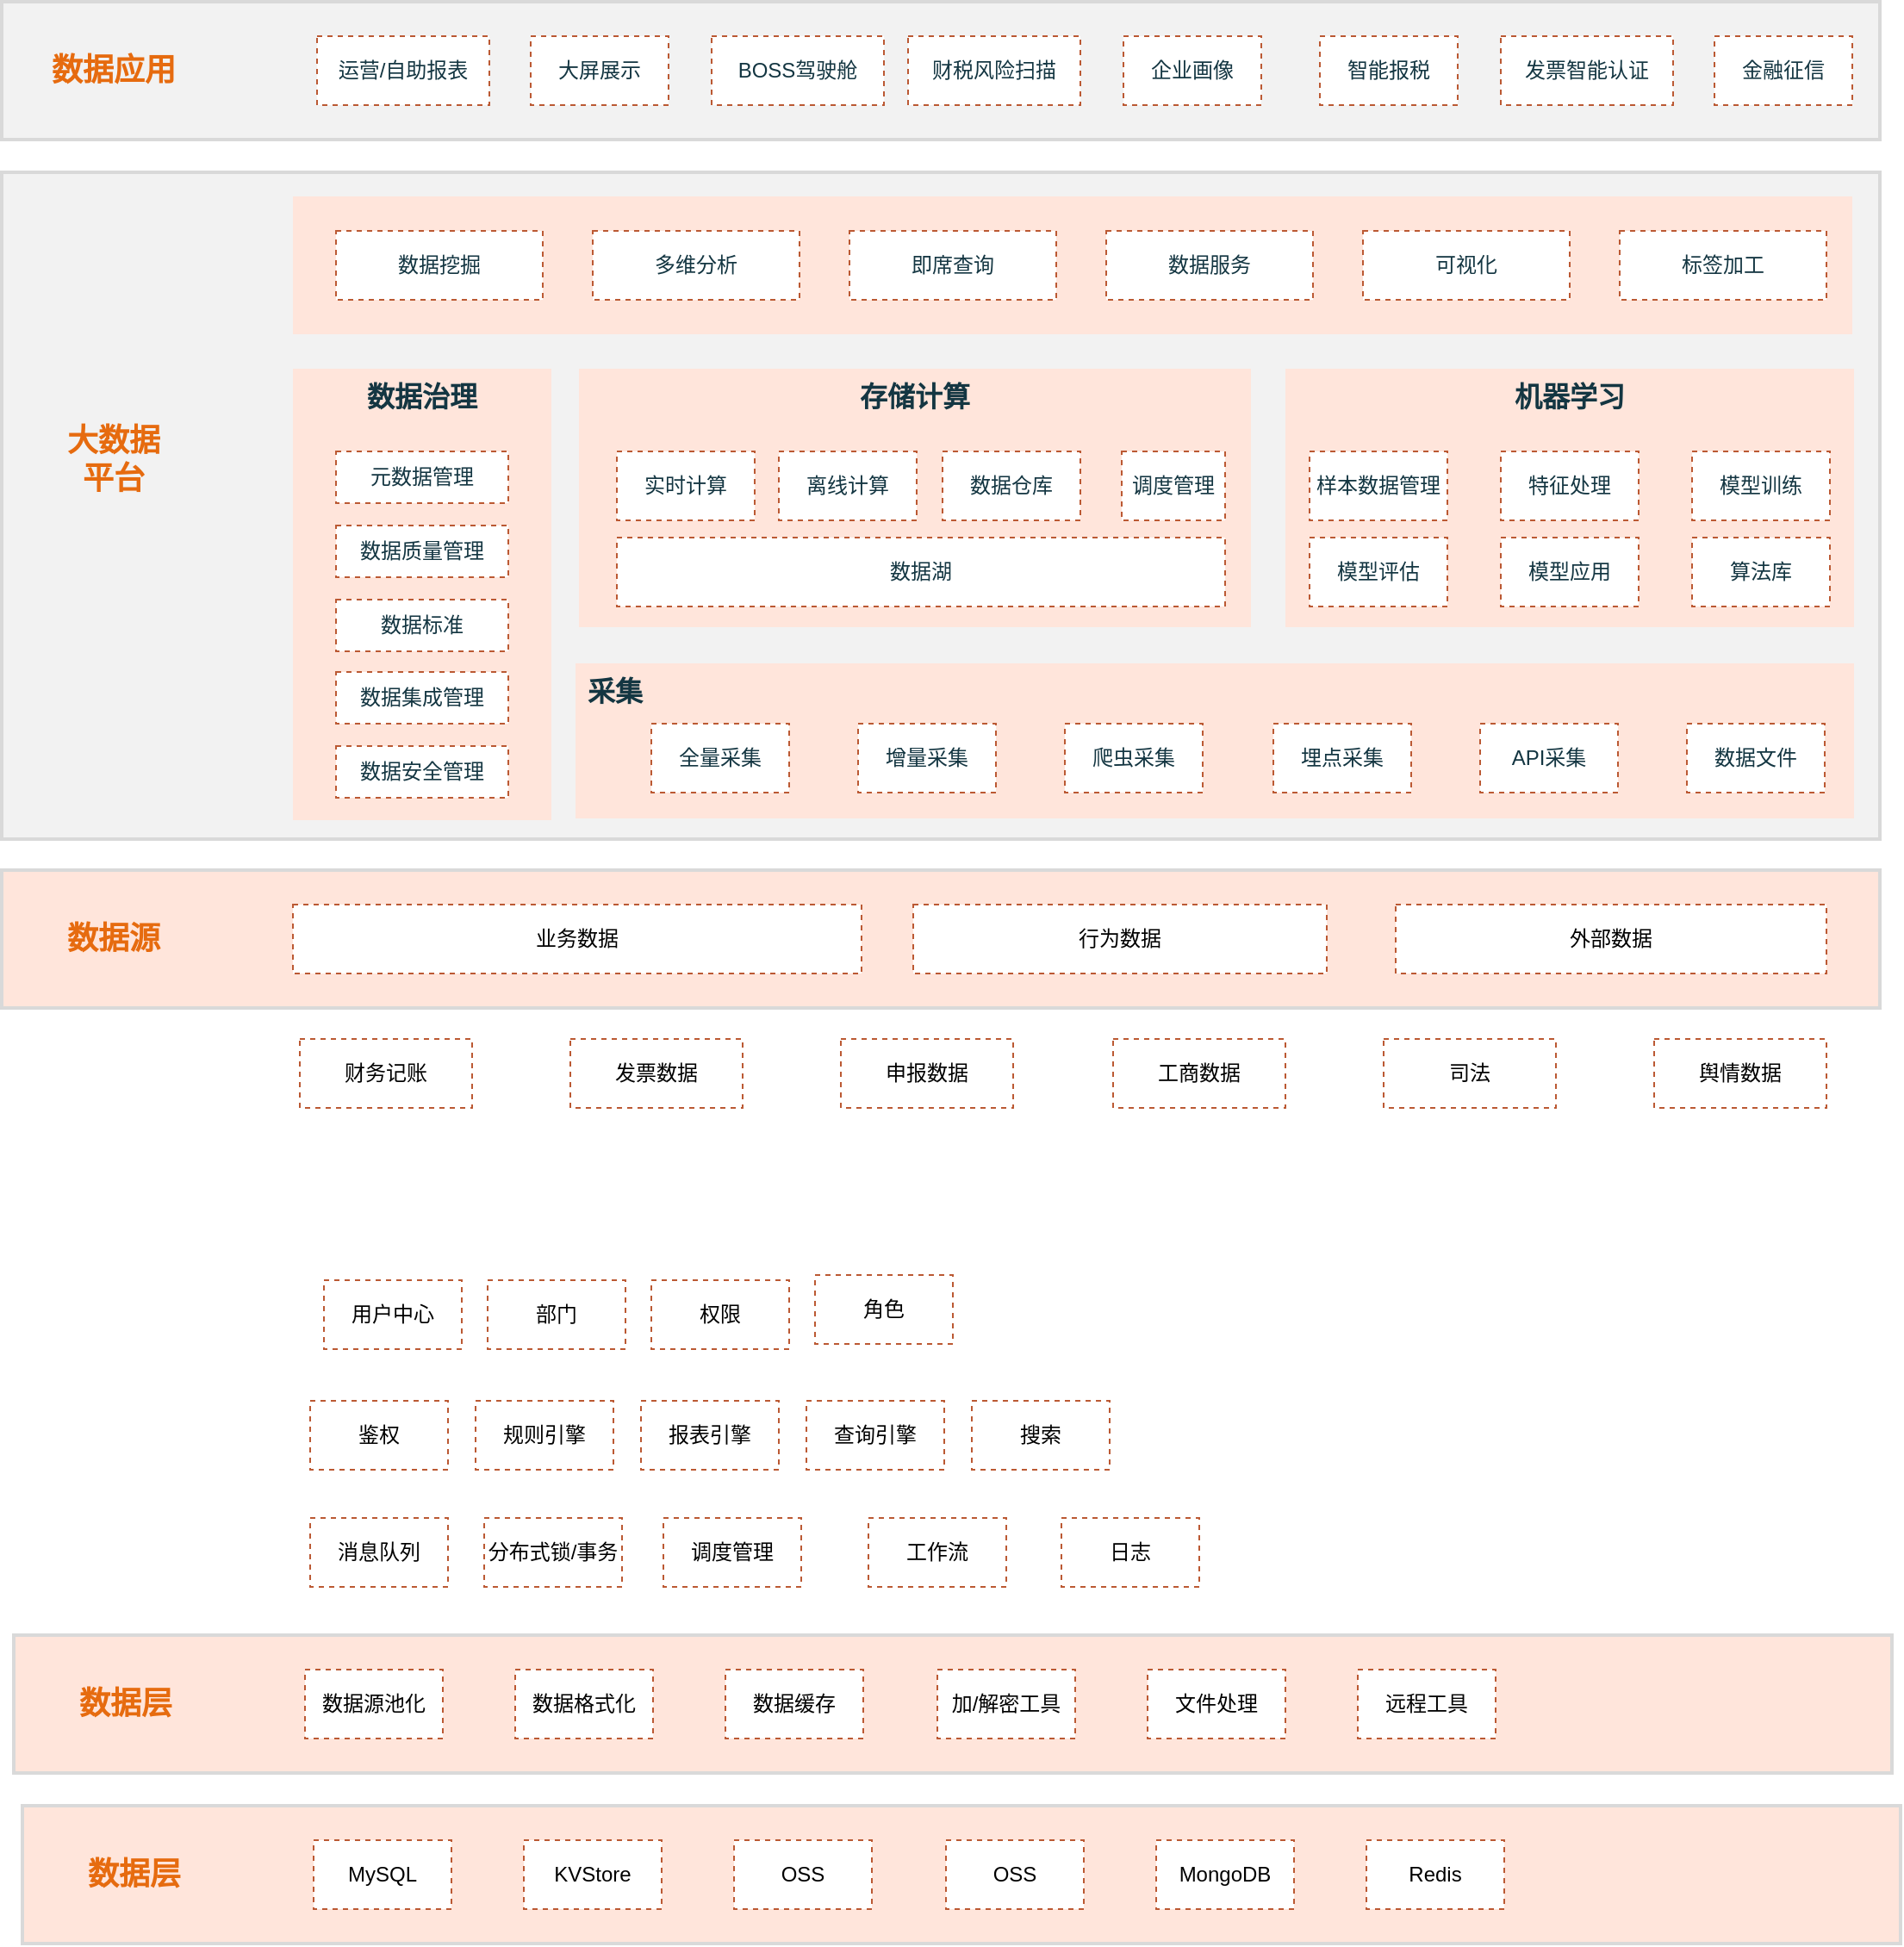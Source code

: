 <mxfile version="16.2.2" type="github">
  <diagram id="H7_tCYUHHZJKz_Q6d8IM" name="第 1 页">
    <mxGraphModel dx="1329" dy="681" grid="0" gridSize="10" guides="1" tooltips="1" connect="1" arrows="1" fold="1" page="0" pageScale="1" pageWidth="827" pageHeight="1169" background="none" math="0" shadow="0">
      <root>
        <mxCell id="0" />
        <mxCell id="1" parent="0" />
        <mxCell id="ndFSLWlLieNPHFFfm7gC-62" value="" style="whiteSpace=wrap;html=1;fontSize=18;fontStyle=1;strokeWidth=2;fillColor=#F2F2F2;strokeColor=#D9D9D9;" vertex="1" parent="1">
          <mxGeometry x="71" y="286" width="1090" height="80" as="geometry" />
        </mxCell>
        <mxCell id="ndFSLWlLieNPHFFfm7gC-60" value="" style="whiteSpace=wrap;html=1;fontSize=18;fontStyle=1;strokeWidth=2;fillColor=#F2F2F2;strokeColor=#D9D9D9;" vertex="1" parent="1">
          <mxGeometry x="71" y="385" width="1090" height="387" as="geometry" />
        </mxCell>
        <mxCell id="ndFSLWlLieNPHFFfm7gC-61" value="" style="whiteSpace=wrap;html=1;align=center;verticalAlign=top;fontSize=16;fontStyle=1;fillColor=#FFE5DB;strokeColor=none;fontColor=#143642;" vertex="1" parent="1">
          <mxGeometry x="240" y="399" width="905" height="80" as="geometry" />
        </mxCell>
        <mxCell id="ndFSLWlLieNPHFFfm7gC-51" value="" style="whiteSpace=wrap;html=1;fillColor=#FFE5DB;strokeColor=#D9D9D9;fontSize=18;fontStyle=1;fontColor=#143642;strokeWidth=2;" vertex="1" parent="1">
          <mxGeometry x="71" y="790" width="1090" height="80" as="geometry" />
        </mxCell>
        <mxCell id="ndFSLWlLieNPHFFfm7gC-1" value="数据源" style="whiteSpace=wrap;html=1;fillColor=none;strokeColor=none;fontSize=18;fontStyle=1;fontColor=#E66B0F;" vertex="1" parent="1">
          <mxGeometry x="76" y="810" width="120" height="40" as="geometry" />
        </mxCell>
        <mxCell id="ndFSLWlLieNPHFFfm7gC-3" value="业务数据" style="whiteSpace=wrap;html=1;strokeColor=#BB5933;dashed=1;" vertex="1" parent="1">
          <mxGeometry x="240" y="810" width="330" height="40" as="geometry" />
        </mxCell>
        <mxCell id="ndFSLWlLieNPHFFfm7gC-4" value="行为数据" style="whiteSpace=wrap;html=1;strokeColor=#BB5933;dashed=1;" vertex="1" parent="1">
          <mxGeometry x="600" y="810" width="240" height="40" as="geometry" />
        </mxCell>
        <mxCell id="ndFSLWlLieNPHFFfm7gC-5" value="外部数据" style="whiteSpace=wrap;html=1;strokeColor=#BB5933;dashed=1;" vertex="1" parent="1">
          <mxGeometry x="880" y="810" width="250" height="40" as="geometry" />
        </mxCell>
        <mxCell id="ndFSLWlLieNPHFFfm7gC-6" value="&lt;b&gt;&lt;font style=&quot;font-size: 16px&quot;&gt;采集&lt;/font&gt;&lt;/b&gt;" style="whiteSpace=wrap;html=1;align=left;verticalAlign=top;spacingLeft=5;spacingBottom=0;spacingRight=0;spacingTop=0;fillColor=#FFE5DB;strokeColor=none;fontColor=#143642;" vertex="1" parent="1">
          <mxGeometry x="404" y="670" width="742" height="90" as="geometry" />
        </mxCell>
        <mxCell id="ndFSLWlLieNPHFFfm7gC-7" value="全量采集" style="whiteSpace=wrap;html=1;fillColor=#FFFFFF;strokeColor=#BB5933;fontColor=#143642;dashed=1;" vertex="1" parent="1">
          <mxGeometry x="448" y="705" width="80" height="40" as="geometry" />
        </mxCell>
        <mxCell id="ndFSLWlLieNPHFFfm7gC-8" value="增量采集" style="whiteSpace=wrap;html=1;fillColor=#FFFFFF;strokeColor=#BB5933;fontColor=#143642;dashed=1;" vertex="1" parent="1">
          <mxGeometry x="568" y="705" width="80" height="40" as="geometry" />
        </mxCell>
        <mxCell id="ndFSLWlLieNPHFFfm7gC-9" value="爬虫采集" style="whiteSpace=wrap;html=1;fillColor=#FFFFFF;strokeColor=#BB5933;fontColor=#143642;dashed=1;" vertex="1" parent="1">
          <mxGeometry x="688" y="705" width="80" height="40" as="geometry" />
        </mxCell>
        <mxCell id="ndFSLWlLieNPHFFfm7gC-11" value="埋点采集" style="whiteSpace=wrap;html=1;fillColor=#FFFFFF;strokeColor=#BB5933;fontColor=#143642;dashed=1;" vertex="1" parent="1">
          <mxGeometry x="809" y="705" width="80" height="40" as="geometry" />
        </mxCell>
        <mxCell id="ndFSLWlLieNPHFFfm7gC-12" value="存储计算" style="whiteSpace=wrap;html=1;verticalAlign=top;fontSize=16;align=center;fontStyle=1;fillColor=#FFE5DB;strokeColor=none;fontColor=#143642;" vertex="1" parent="1">
          <mxGeometry x="406" y="499" width="390" height="150" as="geometry" />
        </mxCell>
        <mxCell id="ndFSLWlLieNPHFFfm7gC-13" value="实时计算" style="whiteSpace=wrap;html=1;fillColor=#FFFFFF;strokeColor=#BB5933;fontColor=#143642;dashed=1;" vertex="1" parent="1">
          <mxGeometry x="428" y="547" width="80" height="40" as="geometry" />
        </mxCell>
        <mxCell id="ndFSLWlLieNPHFFfm7gC-14" value="离线计算" style="whiteSpace=wrap;html=1;fillColor=#FFFFFF;strokeColor=#BB5933;fontColor=#143642;dashed=1;" vertex="1" parent="1">
          <mxGeometry x="522" y="547" width="80" height="40" as="geometry" />
        </mxCell>
        <mxCell id="ndFSLWlLieNPHFFfm7gC-15" value="数据仓库" style="whiteSpace=wrap;html=1;fillColor=#FFFFFF;strokeColor=#BB5933;fontColor=#143642;dashed=1;" vertex="1" parent="1">
          <mxGeometry x="617" y="547" width="80" height="40" as="geometry" />
        </mxCell>
        <mxCell id="ndFSLWlLieNPHFFfm7gC-16" value="调度管理" style="whiteSpace=wrap;html=1;fillColor=#FFFFFF;strokeColor=#BB5933;fontColor=#143642;dashed=1;" vertex="1" parent="1">
          <mxGeometry x="721" y="547" width="60" height="40" as="geometry" />
        </mxCell>
        <mxCell id="ndFSLWlLieNPHFFfm7gC-17" value="数据湖" style="whiteSpace=wrap;html=1;fillColor=#FFFFFF;strokeColor=#BB5933;fontColor=#143642;dashed=1;" vertex="1" parent="1">
          <mxGeometry x="428" y="597" width="353" height="40" as="geometry" />
        </mxCell>
        <mxCell id="ndFSLWlLieNPHFFfm7gC-18" value="机器学习" style="whiteSpace=wrap;html=1;verticalAlign=top;fontSize=16;fontStyle=1;fillColor=#FFE5DB;strokeColor=none;fontColor=#143642;" vertex="1" parent="1">
          <mxGeometry x="816" y="499" width="330" height="150" as="geometry" />
        </mxCell>
        <mxCell id="ndFSLWlLieNPHFFfm7gC-19" value="即席查询" style="whiteSpace=wrap;html=1;fillColor=#FFFFFF;strokeColor=#BB5933;fontColor=#143642;dashed=1;" vertex="1" parent="1">
          <mxGeometry x="563" y="419" width="120" height="40" as="geometry" />
        </mxCell>
        <mxCell id="ndFSLWlLieNPHFFfm7gC-20" value="多维分析" style="whiteSpace=wrap;html=1;fillColor=#FFFFFF;strokeColor=#BB5933;fontColor=#143642;dashed=1;" vertex="1" parent="1">
          <mxGeometry x="414" y="419" width="120" height="40" as="geometry" />
        </mxCell>
        <mxCell id="ndFSLWlLieNPHFFfm7gC-21" value="数据服务" style="whiteSpace=wrap;html=1;fillColor=#FFFFFF;strokeColor=#BB5933;fontColor=#143642;dashed=1;" vertex="1" parent="1">
          <mxGeometry x="712" y="419" width="120" height="40" as="geometry" />
        </mxCell>
        <mxCell id="ndFSLWlLieNPHFFfm7gC-22" value="算法库" style="whiteSpace=wrap;html=1;fillColor=#FFFFFF;strokeColor=#BB5933;fontColor=#143642;dashed=1;" vertex="1" parent="1">
          <mxGeometry x="1052" y="597" width="80" height="40" as="geometry" />
        </mxCell>
        <mxCell id="ndFSLWlLieNPHFFfm7gC-23" value="模型训练" style="whiteSpace=wrap;html=1;fillColor=#FFFFFF;strokeColor=#BB5933;fontColor=#143642;dashed=1;" vertex="1" parent="1">
          <mxGeometry x="1052" y="547" width="80" height="40" as="geometry" />
        </mxCell>
        <mxCell id="ndFSLWlLieNPHFFfm7gC-24" value="模型应用" style="whiteSpace=wrap;html=1;fillColor=#FFFFFF;strokeColor=#BB5933;fontColor=#143642;dashed=1;" vertex="1" parent="1">
          <mxGeometry x="941" y="597" width="80" height="40" as="geometry" />
        </mxCell>
        <mxCell id="ndFSLWlLieNPHFFfm7gC-25" value="模型评估" style="whiteSpace=wrap;html=1;fillColor=#FFFFFF;strokeColor=#BB5933;fontColor=#143642;dashed=1;" vertex="1" parent="1">
          <mxGeometry x="830" y="597" width="80" height="40" as="geometry" />
        </mxCell>
        <mxCell id="ndFSLWlLieNPHFFfm7gC-28" value="样本数据管理" style="whiteSpace=wrap;html=1;fillColor=#FFFFFF;strokeColor=#BB5933;fontColor=#143642;dashed=1;" vertex="1" parent="1">
          <mxGeometry x="830" y="547" width="80" height="40" as="geometry" />
        </mxCell>
        <mxCell id="ndFSLWlLieNPHFFfm7gC-29" value="特征处理" style="whiteSpace=wrap;html=1;fillColor=#FFFFFF;strokeColor=#BB5933;fontColor=#143642;dashed=1;" vertex="1" parent="1">
          <mxGeometry x="941" y="547" width="80" height="40" as="geometry" />
        </mxCell>
        <mxCell id="ndFSLWlLieNPHFFfm7gC-31" value="数据治理" style="whiteSpace=wrap;html=1;align=center;verticalAlign=top;fontSize=16;fontStyle=1;fillColor=#FFE5DB;strokeColor=none;fontColor=#143642;" vertex="1" parent="1">
          <mxGeometry x="240" y="499" width="150" height="262" as="geometry" />
        </mxCell>
        <mxCell id="ndFSLWlLieNPHFFfm7gC-32" value="元数据管理" style="whiteSpace=wrap;html=1;fillColor=#FFFFFF;strokeColor=#BB5933;fontColor=#143642;dashed=1;" vertex="1" parent="1">
          <mxGeometry x="265" y="547" width="100" height="30" as="geometry" />
        </mxCell>
        <mxCell id="ndFSLWlLieNPHFFfm7gC-33" value="数据质量管理" style="whiteSpace=wrap;html=1;fillColor=#FFFFFF;strokeColor=#BB5933;fontColor=#143642;dashed=1;" vertex="1" parent="1">
          <mxGeometry x="265" y="590" width="100" height="30" as="geometry" />
        </mxCell>
        <mxCell id="ndFSLWlLieNPHFFfm7gC-34" value="数据标准" style="whiteSpace=wrap;html=1;fillColor=#FFFFFF;strokeColor=#BB5933;fontColor=#143642;dashed=1;" vertex="1" parent="1">
          <mxGeometry x="265" y="633" width="100" height="30" as="geometry" />
        </mxCell>
        <mxCell id="ndFSLWlLieNPHFFfm7gC-35" value="数据安全管理" style="whiteSpace=wrap;html=1;fillColor=#FFFFFF;strokeColor=#BB5933;fontColor=#143642;dashed=1;" vertex="1" parent="1">
          <mxGeometry x="265" y="718" width="100" height="30" as="geometry" />
        </mxCell>
        <mxCell id="ndFSLWlLieNPHFFfm7gC-36" value="可视化" style="whiteSpace=wrap;html=1;fillColor=#FFFFFF;strokeColor=#BB5933;fontColor=#143642;dashed=1;" vertex="1" parent="1">
          <mxGeometry x="861" y="419" width="120" height="40" as="geometry" />
        </mxCell>
        <mxCell id="ndFSLWlLieNPHFFfm7gC-37" value="运营/自助报表" style="whiteSpace=wrap;html=1;fillColor=#FFFFFF;strokeColor=#BB5933;fontColor=#143642;dashed=1;" vertex="1" parent="1">
          <mxGeometry x="254" y="306" width="100" height="40" as="geometry" />
        </mxCell>
        <mxCell id="ndFSLWlLieNPHFFfm7gC-38" value="标签加工" style="whiteSpace=wrap;html=1;fillColor=#FFFFFF;strokeColor=#BB5933;fontColor=#143642;dashed=1;" vertex="1" parent="1">
          <mxGeometry x="1010" y="419" width="120" height="40" as="geometry" />
        </mxCell>
        <mxCell id="ndFSLWlLieNPHFFfm7gC-40" value="BOSS驾驶舱" style="whiteSpace=wrap;html=1;fillColor=#FFFFFF;strokeColor=#BB5933;fontColor=#143642;dashed=1;" vertex="1" parent="1">
          <mxGeometry x="483" y="306" width="100" height="40" as="geometry" />
        </mxCell>
        <mxCell id="ndFSLWlLieNPHFFfm7gC-41" value="大屏展示" style="whiteSpace=wrap;html=1;fillColor=#FFFFFF;strokeColor=#BB5933;fontColor=#143642;dashed=1;" vertex="1" parent="1">
          <mxGeometry x="378" y="306" width="80" height="40" as="geometry" />
        </mxCell>
        <mxCell id="ndFSLWlLieNPHFFfm7gC-42" value="财税风险扫描" style="whiteSpace=wrap;html=1;fillColor=#FFFFFF;strokeColor=#BB5933;fontColor=#143642;dashed=1;" vertex="1" parent="1">
          <mxGeometry x="597" y="306" width="100" height="40" as="geometry" />
        </mxCell>
        <mxCell id="ndFSLWlLieNPHFFfm7gC-43" value="企业画像" style="whiteSpace=wrap;html=1;fillColor=#FFFFFF;strokeColor=#BB5933;fontColor=#143642;dashed=1;" vertex="1" parent="1">
          <mxGeometry x="722" y="306" width="80" height="40" as="geometry" />
        </mxCell>
        <mxCell id="ndFSLWlLieNPHFFfm7gC-44" value="智能报税" style="whiteSpace=wrap;html=1;fillColor=#FFFFFF;strokeColor=#BB5933;fontColor=#143642;dashed=1;" vertex="1" parent="1">
          <mxGeometry x="836" y="306" width="80" height="40" as="geometry" />
        </mxCell>
        <mxCell id="ndFSLWlLieNPHFFfm7gC-45" value="数据挖掘" style="whiteSpace=wrap;html=1;fillColor=#FFFFFF;strokeColor=#BB5933;fontColor=#143642;dashed=1;" vertex="1" parent="1">
          <mxGeometry x="265" y="419" width="120" height="40" as="geometry" />
        </mxCell>
        <mxCell id="ndFSLWlLieNPHFFfm7gC-46" value="API采集" style="whiteSpace=wrap;html=1;fillColor=#FFFFFF;strokeColor=#BB5933;fontColor=#143642;dashed=1;" vertex="1" parent="1">
          <mxGeometry x="929" y="705" width="80" height="40" as="geometry" />
        </mxCell>
        <mxCell id="ndFSLWlLieNPHFFfm7gC-47" value="数据文件" style="whiteSpace=wrap;html=1;fillColor=#FFFFFF;strokeColor=#BB5933;fontColor=#143642;dashed=1;" vertex="1" parent="1">
          <mxGeometry x="1049" y="705" width="80" height="40" as="geometry" />
        </mxCell>
        <mxCell id="ndFSLWlLieNPHFFfm7gC-48" value="数据集成管理" style="whiteSpace=wrap;html=1;fillColor=#FFFFFF;strokeColor=#BB5933;fontColor=#143642;dashed=1;" vertex="1" parent="1">
          <mxGeometry x="265" y="675" width="100" height="30" as="geometry" />
        </mxCell>
        <mxCell id="ndFSLWlLieNPHFFfm7gC-49" value="数据应用" style="whiteSpace=wrap;html=1;fillColor=none;strokeColor=none;fontStyle=1;fontSize=18;fontColor=#E66B0F;" vertex="1" parent="1">
          <mxGeometry x="76" y="306" width="120" height="40" as="geometry" />
        </mxCell>
        <mxCell id="ndFSLWlLieNPHFFfm7gC-50" value="大数据&lt;br&gt;平台" style="whiteSpace=wrap;html=1;fontSize=18;fontStyle=1;strokeColor=none;fillColor=none;fontColor=#E66B0F;" vertex="1" parent="1">
          <mxGeometry x="76" y="532" width="120" height="40" as="geometry" />
        </mxCell>
        <mxCell id="ndFSLWlLieNPHFFfm7gC-63" value="发票智能认证" style="whiteSpace=wrap;html=1;fillColor=#FFFFFF;strokeColor=#BB5933;fontColor=#143642;dashed=1;" vertex="1" parent="1">
          <mxGeometry x="941" y="306" width="100" height="40" as="geometry" />
        </mxCell>
        <mxCell id="ndFSLWlLieNPHFFfm7gC-64" value="金融征信" style="whiteSpace=wrap;html=1;fillColor=#FFFFFF;strokeColor=#BB5933;fontColor=#143642;dashed=1;" vertex="1" parent="1">
          <mxGeometry x="1065" y="306" width="80" height="40" as="geometry" />
        </mxCell>
        <mxCell id="ndFSLWlLieNPHFFfm7gC-69" value="财务记账" style="whiteSpace=wrap;html=1;strokeColor=#BB5933;dashed=1;" vertex="1" parent="1">
          <mxGeometry x="244" y="888" width="100" height="40" as="geometry" />
        </mxCell>
        <mxCell id="ndFSLWlLieNPHFFfm7gC-70" value="发票数据" style="whiteSpace=wrap;html=1;strokeColor=#BB5933;dashed=1;" vertex="1" parent="1">
          <mxGeometry x="401" y="888" width="100" height="40" as="geometry" />
        </mxCell>
        <mxCell id="ndFSLWlLieNPHFFfm7gC-71" value="申报数据" style="whiteSpace=wrap;html=1;strokeColor=#BB5933;dashed=1;" vertex="1" parent="1">
          <mxGeometry x="558" y="888" width="100" height="40" as="geometry" />
        </mxCell>
        <mxCell id="ndFSLWlLieNPHFFfm7gC-72" value="工商数据" style="whiteSpace=wrap;html=1;strokeColor=#BB5933;dashed=1;" vertex="1" parent="1">
          <mxGeometry x="716" y="888" width="100" height="40" as="geometry" />
        </mxCell>
        <mxCell id="ndFSLWlLieNPHFFfm7gC-73" value="司法" style="whiteSpace=wrap;html=1;strokeColor=#BB5933;dashed=1;" vertex="1" parent="1">
          <mxGeometry x="873" y="888" width="100" height="40" as="geometry" />
        </mxCell>
        <mxCell id="ndFSLWlLieNPHFFfm7gC-74" value="舆情数据" style="whiteSpace=wrap;html=1;strokeColor=#BB5933;dashed=1;" vertex="1" parent="1">
          <mxGeometry x="1030" y="888" width="100" height="40" as="geometry" />
        </mxCell>
        <mxCell id="ndFSLWlLieNPHFFfm7gC-75" value="" style="whiteSpace=wrap;html=1;fillColor=#FFE5DB;strokeColor=#D9D9D9;fontSize=18;fontStyle=1;fontColor=#143642;strokeWidth=2;" vertex="1" parent="1">
          <mxGeometry x="83" y="1333" width="1090" height="80" as="geometry" />
        </mxCell>
        <mxCell id="ndFSLWlLieNPHFFfm7gC-76" value="数据层" style="whiteSpace=wrap;html=1;fillColor=none;strokeColor=none;fontSize=18;fontStyle=1;fontColor=#E66B0F;" vertex="1" parent="1">
          <mxGeometry x="88" y="1353" width="120" height="40" as="geometry" />
        </mxCell>
        <mxCell id="ndFSLWlLieNPHFFfm7gC-77" value="MySQL" style="whiteSpace=wrap;html=1;strokeColor=#BB5933;dashed=1;" vertex="1" parent="1">
          <mxGeometry x="252" y="1353" width="80" height="40" as="geometry" />
        </mxCell>
        <mxCell id="ndFSLWlLieNPHFFfm7gC-78" value="KVStore" style="whiteSpace=wrap;html=1;strokeColor=#BB5933;dashed=1;" vertex="1" parent="1">
          <mxGeometry x="374" y="1353" width="80" height="40" as="geometry" />
        </mxCell>
        <mxCell id="ndFSLWlLieNPHFFfm7gC-79" value="OSS" style="whiteSpace=wrap;html=1;strokeColor=#BB5933;dashed=1;" vertex="1" parent="1">
          <mxGeometry x="496" y="1353" width="80" height="40" as="geometry" />
        </mxCell>
        <mxCell id="ndFSLWlLieNPHFFfm7gC-80" value="OSS" style="whiteSpace=wrap;html=1;strokeColor=#BB5933;dashed=1;" vertex="1" parent="1">
          <mxGeometry x="619" y="1353" width="80" height="40" as="geometry" />
        </mxCell>
        <mxCell id="ndFSLWlLieNPHFFfm7gC-81" value="MongoDB" style="whiteSpace=wrap;html=1;strokeColor=#BB5933;dashed=1;" vertex="1" parent="1">
          <mxGeometry x="741" y="1353" width="80" height="40" as="geometry" />
        </mxCell>
        <mxCell id="ndFSLWlLieNPHFFfm7gC-82" value="Redis" style="whiteSpace=wrap;html=1;strokeColor=#BB5933;dashed=1;" vertex="1" parent="1">
          <mxGeometry x="863" y="1353" width="80" height="40" as="geometry" />
        </mxCell>
        <mxCell id="ndFSLWlLieNPHFFfm7gC-84" value="" style="whiteSpace=wrap;html=1;fillColor=#FFE5DB;strokeColor=#D9D9D9;fontSize=18;fontStyle=1;fontColor=#143642;strokeWidth=2;" vertex="1" parent="1">
          <mxGeometry x="78" y="1234" width="1090" height="80" as="geometry" />
        </mxCell>
        <mxCell id="ndFSLWlLieNPHFFfm7gC-85" value="数据层" style="whiteSpace=wrap;html=1;fillColor=none;strokeColor=none;fontSize=18;fontStyle=1;fontColor=#E66B0F;" vertex="1" parent="1">
          <mxGeometry x="83" y="1254" width="120" height="40" as="geometry" />
        </mxCell>
        <mxCell id="ndFSLWlLieNPHFFfm7gC-86" value="数据源池化" style="whiteSpace=wrap;html=1;strokeColor=#BB5933;dashed=1;" vertex="1" parent="1">
          <mxGeometry x="247" y="1254" width="80" height="40" as="geometry" />
        </mxCell>
        <mxCell id="ndFSLWlLieNPHFFfm7gC-87" value="数据格式化" style="whiteSpace=wrap;html=1;strokeColor=#BB5933;dashed=1;" vertex="1" parent="1">
          <mxGeometry x="369" y="1254" width="80" height="40" as="geometry" />
        </mxCell>
        <mxCell id="ndFSLWlLieNPHFFfm7gC-88" value="数据缓存" style="whiteSpace=wrap;html=1;strokeColor=#BB5933;dashed=1;" vertex="1" parent="1">
          <mxGeometry x="491" y="1254" width="80" height="40" as="geometry" />
        </mxCell>
        <mxCell id="ndFSLWlLieNPHFFfm7gC-89" value="加/解密工具" style="whiteSpace=wrap;html=1;strokeColor=#BB5933;dashed=1;" vertex="1" parent="1">
          <mxGeometry x="614" y="1254" width="80" height="40" as="geometry" />
        </mxCell>
        <mxCell id="ndFSLWlLieNPHFFfm7gC-90" value="文件处理" style="whiteSpace=wrap;html=1;strokeColor=#BB5933;dashed=1;" vertex="1" parent="1">
          <mxGeometry x="736" y="1254" width="80" height="40" as="geometry" />
        </mxCell>
        <mxCell id="ndFSLWlLieNPHFFfm7gC-91" value="远程工具" style="whiteSpace=wrap;html=1;strokeColor=#BB5933;dashed=1;" vertex="1" parent="1">
          <mxGeometry x="858" y="1254" width="80" height="40" as="geometry" />
        </mxCell>
        <mxCell id="ndFSLWlLieNPHFFfm7gC-92" value="消息队列" style="whiteSpace=wrap;html=1;strokeColor=#BB5933;dashed=1;" vertex="1" parent="1">
          <mxGeometry x="250" y="1166" width="80" height="40" as="geometry" />
        </mxCell>
        <mxCell id="ndFSLWlLieNPHFFfm7gC-93" value="分布式锁/事务" style="whiteSpace=wrap;html=1;strokeColor=#BB5933;dashed=1;" vertex="1" parent="1">
          <mxGeometry x="351" y="1166" width="80" height="40" as="geometry" />
        </mxCell>
        <mxCell id="ndFSLWlLieNPHFFfm7gC-94" value="调度管理" style="whiteSpace=wrap;html=1;strokeColor=#BB5933;dashed=1;" vertex="1" parent="1">
          <mxGeometry x="455" y="1166" width="80" height="40" as="geometry" />
        </mxCell>
        <mxCell id="ndFSLWlLieNPHFFfm7gC-95" value="工作流" style="whiteSpace=wrap;html=1;strokeColor=#BB5933;dashed=1;" vertex="1" parent="1">
          <mxGeometry x="574" y="1166" width="80" height="40" as="geometry" />
        </mxCell>
        <mxCell id="ndFSLWlLieNPHFFfm7gC-96" value="搜索" style="whiteSpace=wrap;html=1;strokeColor=#BB5933;dashed=1;" vertex="1" parent="1">
          <mxGeometry x="634" y="1098" width="80" height="40" as="geometry" />
        </mxCell>
        <mxCell id="ndFSLWlLieNPHFFfm7gC-97" value="查询引擎" style="whiteSpace=wrap;html=1;strokeColor=#BB5933;dashed=1;" vertex="1" parent="1">
          <mxGeometry x="538" y="1098" width="80" height="40" as="geometry" />
        </mxCell>
        <mxCell id="ndFSLWlLieNPHFFfm7gC-98" value="报表引擎" style="whiteSpace=wrap;html=1;strokeColor=#BB5933;dashed=1;" vertex="1" parent="1">
          <mxGeometry x="442" y="1098" width="80" height="40" as="geometry" />
        </mxCell>
        <mxCell id="ndFSLWlLieNPHFFfm7gC-99" value="规则引擎" style="whiteSpace=wrap;html=1;strokeColor=#BB5933;dashed=1;" vertex="1" parent="1">
          <mxGeometry x="346" y="1098" width="80" height="40" as="geometry" />
        </mxCell>
        <mxCell id="ndFSLWlLieNPHFFfm7gC-100" value="鉴权" style="whiteSpace=wrap;html=1;strokeColor=#BB5933;dashed=1;" vertex="1" parent="1">
          <mxGeometry x="250" y="1098" width="80" height="40" as="geometry" />
        </mxCell>
        <mxCell id="ndFSLWlLieNPHFFfm7gC-101" value="日志" style="whiteSpace=wrap;html=1;strokeColor=#BB5933;dashed=1;" vertex="1" parent="1">
          <mxGeometry x="686" y="1166" width="80" height="40" as="geometry" />
        </mxCell>
        <mxCell id="ndFSLWlLieNPHFFfm7gC-102" value="用户中心" style="whiteSpace=wrap;html=1;strokeColor=#BB5933;dashed=1;" vertex="1" parent="1">
          <mxGeometry x="258" y="1028" width="80" height="40" as="geometry" />
        </mxCell>
        <mxCell id="ndFSLWlLieNPHFFfm7gC-103" value="部门" style="whiteSpace=wrap;html=1;strokeColor=#BB5933;dashed=1;" vertex="1" parent="1">
          <mxGeometry x="353" y="1028" width="80" height="40" as="geometry" />
        </mxCell>
        <mxCell id="ndFSLWlLieNPHFFfm7gC-104" value="权限" style="whiteSpace=wrap;html=1;strokeColor=#BB5933;dashed=1;" vertex="1" parent="1">
          <mxGeometry x="448" y="1028" width="80" height="40" as="geometry" />
        </mxCell>
        <mxCell id="ndFSLWlLieNPHFFfm7gC-105" value="角色" style="whiteSpace=wrap;html=1;strokeColor=#BB5933;dashed=1;" vertex="1" parent="1">
          <mxGeometry x="543" y="1025" width="80" height="40" as="geometry" />
        </mxCell>
      </root>
    </mxGraphModel>
  </diagram>
</mxfile>
